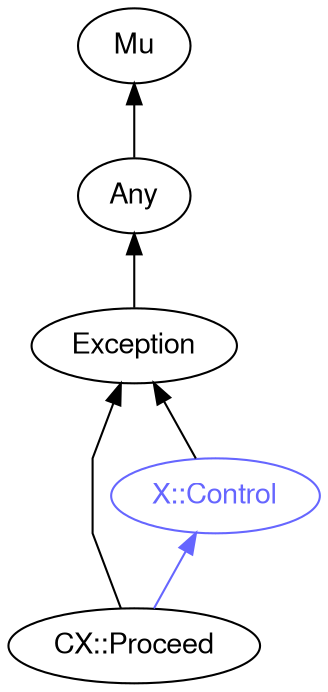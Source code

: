 digraph "perl6-type-graph" {
    rankdir=BT;
    splines=polyline;
    overlap=false; 
    // Types
    "CX::Proceed" [color="#000000", fontcolor="#000000", href="/type/CX::Proceed", fontname="FreeSans"];
    "Mu" [color="#000000", fontcolor="#000000", href="/type/Mu", fontname="FreeSans"];
    "Any" [color="#000000", fontcolor="#000000", href="/type/Any", fontname="FreeSans"];
    "Exception" [color="#000000", fontcolor="#000000", href="/type/Exception", fontname="FreeSans"];
    "X::Control" [color="#6666FF", fontcolor="#6666FF", href="/type/X::Control", fontname="FreeSans"];

    // Superclasses
    "CX::Proceed" -> "Exception" [color="#000000"];
    "Any" -> "Mu" [color="#000000"];
    "Exception" -> "Any" [color="#000000"];
    "X::Control" -> "Exception" [color="#000000"];

    // Roles
    "CX::Proceed" -> "X::Control" [color="#6666FF"];
}
